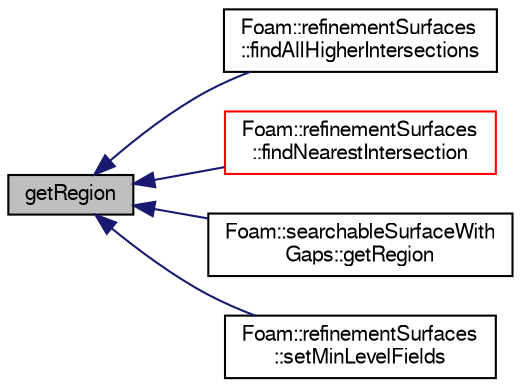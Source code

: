 digraph "getRegion"
{
  bgcolor="transparent";
  edge [fontname="FreeSans",fontsize="10",labelfontname="FreeSans",labelfontsize="10"];
  node [fontname="FreeSans",fontsize="10",shape=record];
  rankdir="LR";
  Node1 [label="getRegion",height=0.2,width=0.4,color="black", fillcolor="grey75", style="filled" fontcolor="black"];
  Node1 -> Node2 [dir="back",color="midnightblue",fontsize="10",style="solid",fontname="FreeSans"];
  Node2 [label="Foam::refinementSurfaces\l::findAllHigherIntersections",height=0.2,width=0.4,color="black",URL="$a02054.html#a83672339f21d9ac74fbc614dc9d45fc4",tooltip="Find all intersections of edge. Unsorted order. "];
  Node1 -> Node3 [dir="back",color="midnightblue",fontsize="10",style="solid",fontname="FreeSans"];
  Node3 [label="Foam::refinementSurfaces\l::findNearestIntersection",height=0.2,width=0.4,color="red",URL="$a02054.html#a9d32735130b7721b9e39bd9896f32a5e",tooltip="Find intersection nearest to the endpoints. surface1,2 are. "];
  Node1 -> Node4 [dir="back",color="midnightblue",fontsize="10",style="solid",fontname="FreeSans"];
  Node4 [label="Foam::searchableSurfaceWith\lGaps::getRegion",height=0.2,width=0.4,color="black",URL="$a02204.html#a9645f9c1f7ef56e6aac8c9238734a10f",tooltip="From a set of points and indices get the region. "];
  Node1 -> Node5 [dir="back",color="midnightblue",fontsize="10",style="solid",fontname="FreeSans"];
  Node5 [label="Foam::refinementSurfaces\l::setMinLevelFields",height=0.2,width=0.4,color="black",URL="$a02054.html#ad4b11621a132f1dc63549c371e1afdcd",tooltip="Calculate minLevelFields. "];
}
